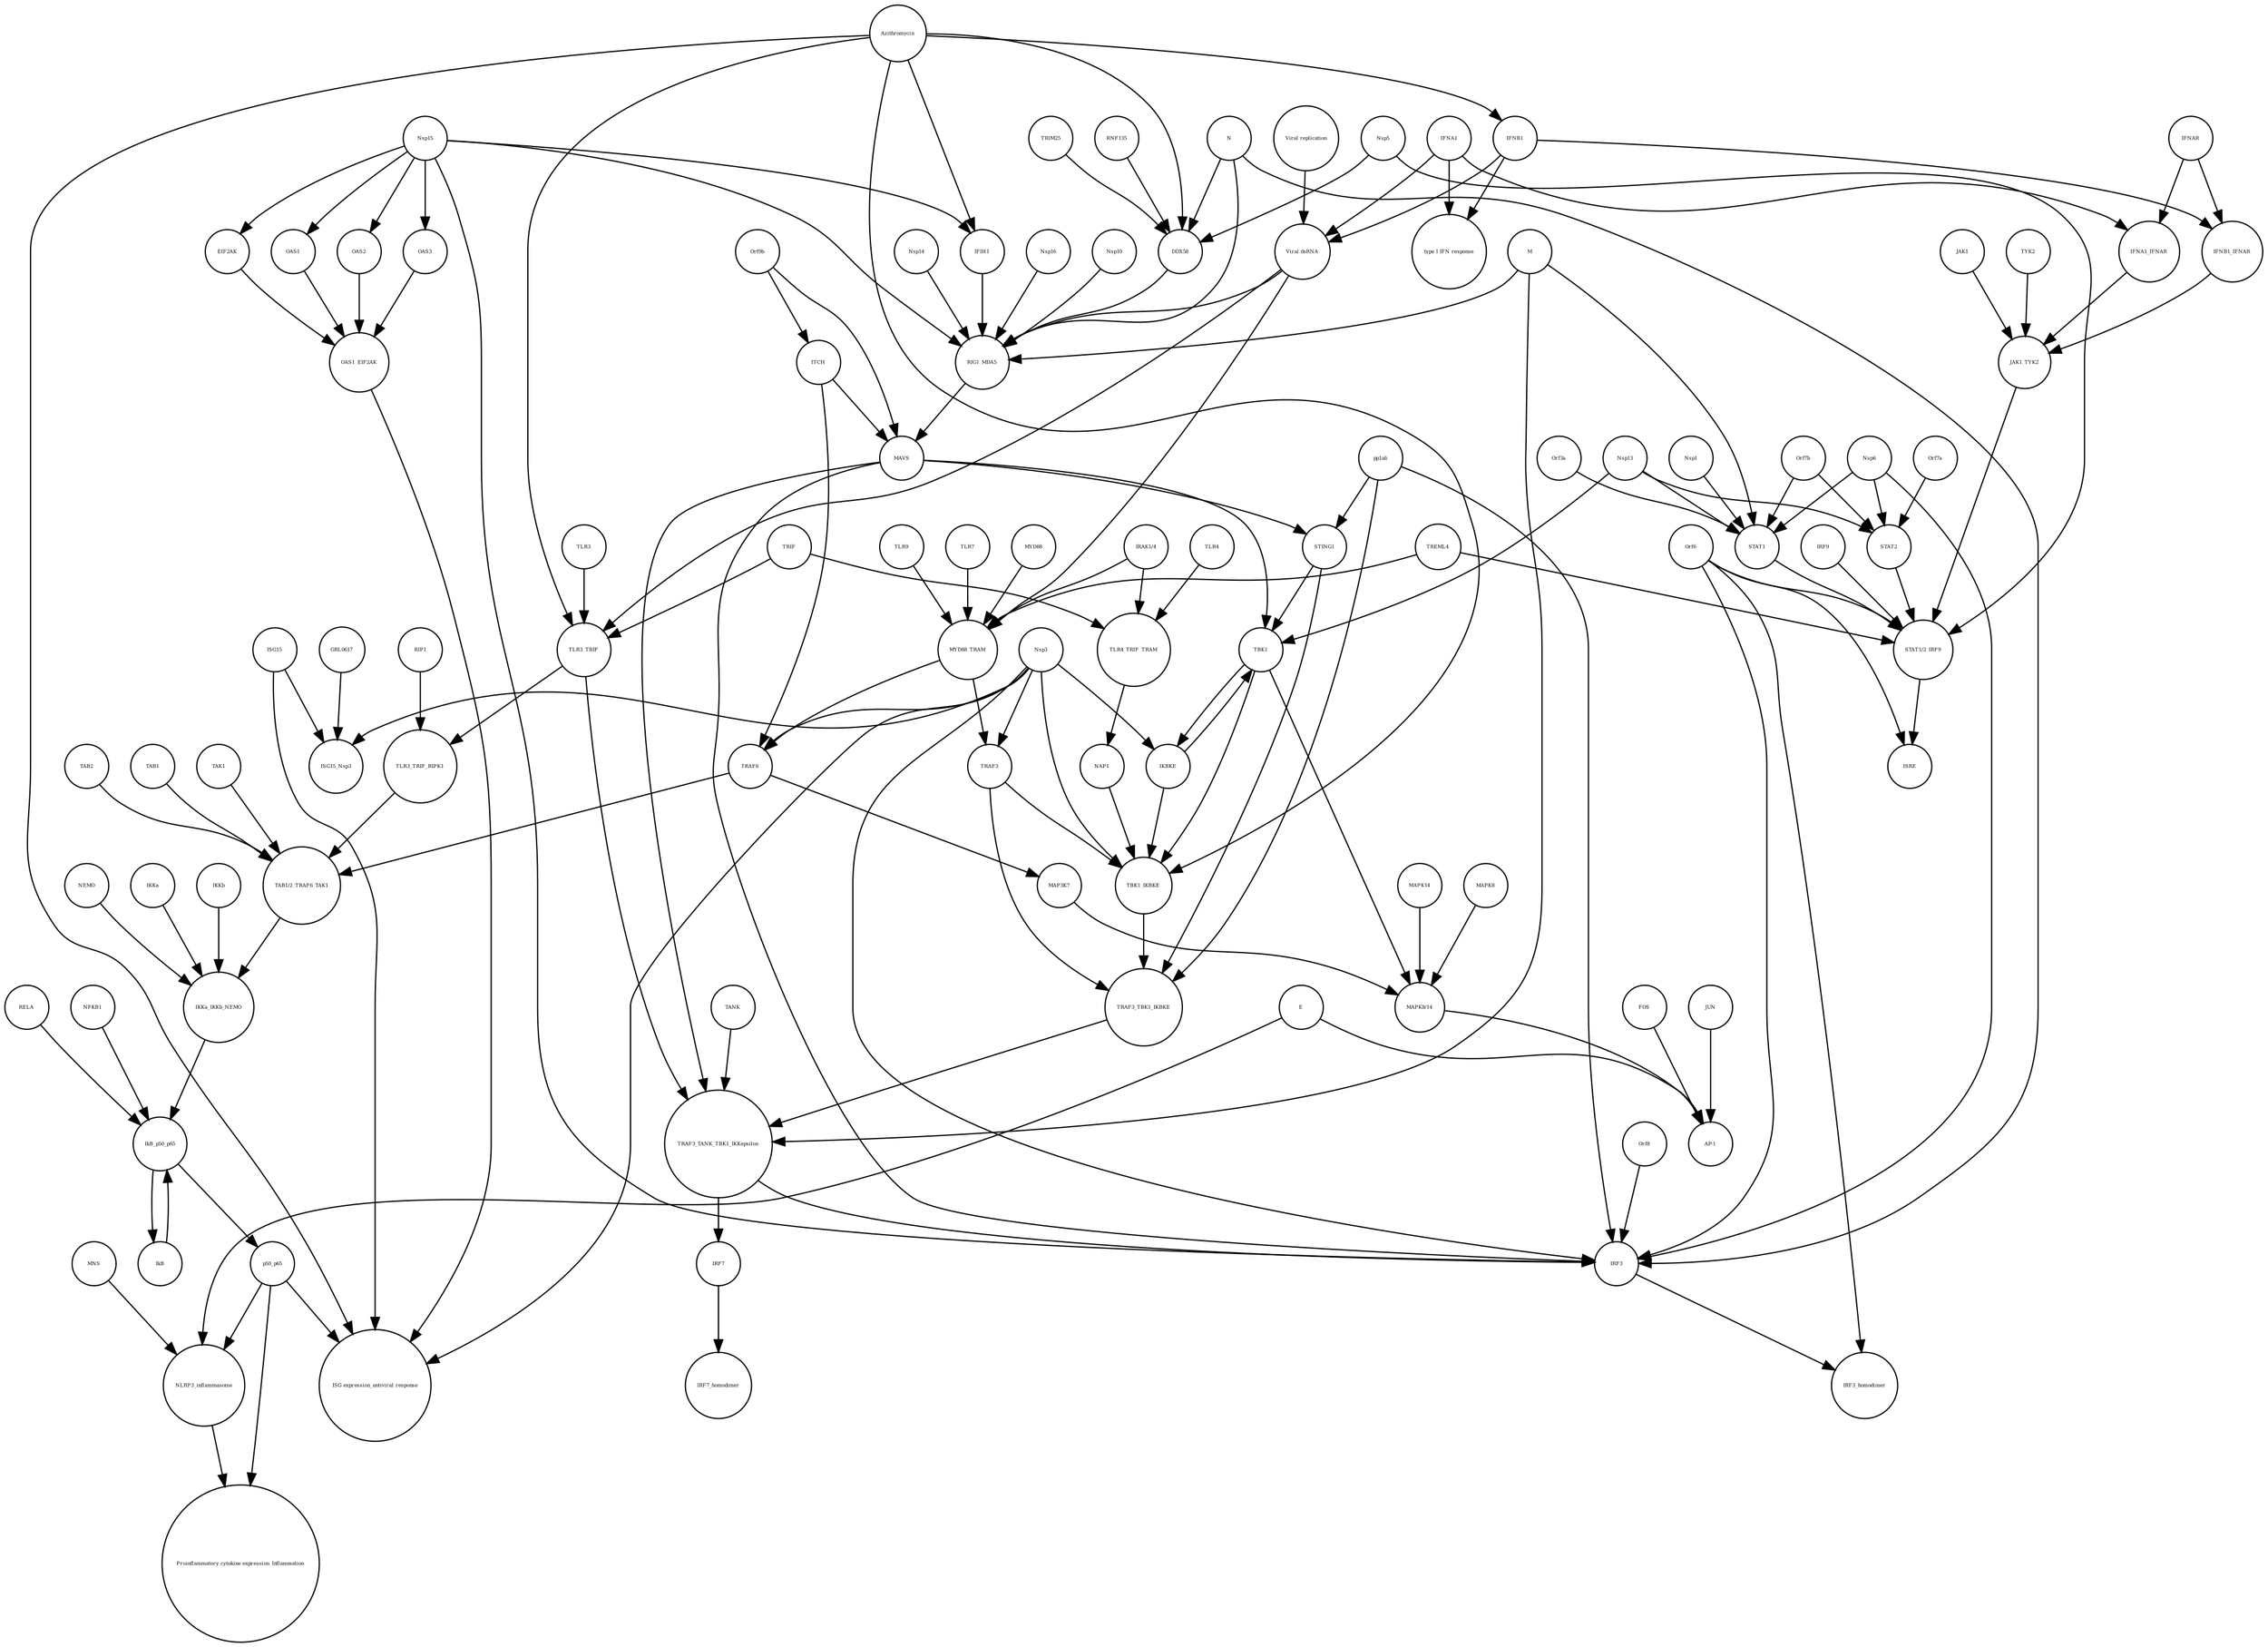 strict digraph  {
p50_p65 [annotation="", bipartite=0, cls=complex, fontsize=4, label=p50_p65, shape=circle];
"ISG expression_antiviral response" [annotation="urn_miriam_pubmed_31226023|urn_miriam_wikipathways_WP4868|urn_miriam_mesh_D007113", bipartite=0, cls=phenotype, fontsize=4, label="ISG expression_antiviral response", shape=circle];
OAS1_EIF2AK [annotation="", bipartite=0, cls=complex, fontsize=4, label=OAS1_EIF2AK, shape=circle];
Nsp3 [annotation="urn_miriam_pubmed_31226023|urn_miriam_wikipathways_WP4868|urn_miriam_ncbiprotein_YP_009725299", bipartite=0, cls=macromolecule, fontsize=4, label=Nsp3, shape=circle];
"Proinflammatory cytokine expression_Inflammation" [annotation=urn_miriam_mesh_D007249, bipartite=0, cls=phenotype, fontsize=4, label="Proinflammatory cytokine expression_Inflammation", shape=circle];
NLRP3_inflammasome [annotation="", bipartite=0, cls=complex, fontsize=4, label=NLRP3_inflammasome, shape=circle];
IFNA1 [annotation="urn_miriam_pubmed_31226023|urn_miriam_wikipathways_WP4868", bipartite=0, cls=macromolecule, fontsize=4, label=IFNA1, shape=circle];
"type I IFN response" [annotation="", bipartite=0, cls=phenotype, fontsize=4, label="type I IFN response", shape=circle];
IFNB1 [annotation="urn_miriam_pubmed_31226023|urn_miriam_wikipathways_WP4868", bipartite=0, cls=macromolecule, fontsize=4, label=IFNB1, shape=circle];
ISG15 [annotation="", bipartite=0, cls=macromolecule, fontsize=4, label=ISG15, shape=circle];
Azithromycin [annotation="urn_miriam_obo.chebi_CHEBI%3A2955", bipartite=0, cls="simple chemical", fontsize=4, label=Azithromycin, shape=circle];
IRF7_homodimer [annotation="", bipartite=0, cls=complex, fontsize=4, label=IRF7_homodimer, shape=circle];
DDX58 [annotation="urn_miriam_pubmed_31226023|urn_miriam_pubmed_19052324", bipartite=0, cls=macromolecule, fontsize=4, label=DDX58, shape=circle];
TANK [annotation="", bipartite=0, cls=macromolecule, fontsize=4, label=TANK, shape=circle];
"AP-1" [annotation="urn_miriam_pubmed_31226023|urn_miriam_wikipathways_WP4868", bipartite=0, cls=complex, fontsize=4, label="AP-1", shape=circle];
TRIM25 [annotation="", bipartite=0, cls=macromolecule, fontsize=4, label=TRIM25, shape=circle];
IFIH1 [annotation="", bipartite=0, cls=macromolecule, fontsize=4, label=IFIH1, shape=circle];
Nsp16 [annotation=urn_miriam_ncbiprotein_YP_009725309, bipartite=0, cls=macromolecule, fontsize=4, label=Nsp16, shape=circle];
Nsp1 [annotation="urn_miriam_pubmed_31226023|urn_miriam_ncbiprotein_YP_009725297", bipartite=0, cls=macromolecule, fontsize=4, label=Nsp1, shape=circle];
IkB [annotation="", bipartite=0, cls=macromolecule, fontsize=4, label=IkB, shape=circle];
Orf7a [annotation="urn_miriam_ncbiprotein_YP_009724395.1", bipartite=0, cls=macromolecule, fontsize=4, label=Orf7a, shape=circle];
Orf9b [annotation="urn_miriam_pubmed_31226023|urn_miriam_ncbiprotein_ABI96969|urn_miriam_uniprot_P0DTD2", bipartite=0, cls=macromolecule, fontsize=4, label=Orf9b, shape=circle];
TAK1 [annotation="", bipartite=0, cls=macromolecule, fontsize=4, label=TAK1, shape=circle];
RIP1 [annotation="", bipartite=0, cls=macromolecule, fontsize=4, label=RIP1, shape=circle];
JUN [annotation="urn_miriam_pubmed_31226023|urn_miriam_wikipathways_WP4868", bipartite=0, cls=macromolecule, fontsize=4, label=JUN, shape=circle];
IKKa [annotation="", bipartite=0, cls=macromolecule, fontsize=4, label=IKKa, shape=circle];
MAP3K7 [annotation="", bipartite=0, cls=macromolecule, fontsize=4, label=MAP3K7, shape=circle];
TAB2 [annotation="", bipartite=0, cls=macromolecule, fontsize=4, label=TAB2, shape=circle];
MAPK14 [annotation="urn_miriam_pubmed_31226023|urn_miriam_wikipathways_WP4868", bipartite=0, cls=macromolecule, fontsize=4, label=MAPK14, shape=circle];
GRL0617 [annotation=urn_miriam_wikipathways_WP4868, bipartite=0, cls="simple chemical", fontsize=4, label=GRL0617, shape=circle];
TRAF3 [annotation=urn_miriam_pubmed_31226023, bipartite=0, cls=macromolecule, fontsize=4, label=TRAF3, shape=circle];
MYD88_TRAM [annotation=urn_miriam_pubmed_31226023, bipartite=0, cls=complex, fontsize=4, label=MYD88_TRAM, shape=circle];
RNF135 [annotation="", bipartite=0, cls=macromolecule, fontsize=4, label=RNF135, shape=circle];
E [annotation="urn_miriam_pubmed_31226023|urn_miriam_ncbiprotein_BCD58755", bipartite=0, cls=macromolecule, fontsize=4, label=E, shape=circle];
TLR9 [annotation="", bipartite=0, cls=macromolecule, fontsize=4, label=TLR9, shape=circle];
TAB1 [annotation="", bipartite=0, cls=macromolecule, fontsize=4, label=TAB1, shape=circle];
TLR7 [annotation=urn_miriam_pubmed_31226023, bipartite=0, cls=macromolecule, fontsize=4, label=TLR7, shape=circle];
IRF3_homodimer [annotation="", bipartite=0, cls=complex, fontsize=4, label=IRF3_homodimer, shape=circle];
TLR3_TRIF [annotation="", bipartite=0, cls=complex, fontsize=4, label=TLR3_TRIF, shape=circle];
IKKb [annotation="", bipartite=0, cls=macromolecule, fontsize=4, label=IKKb, shape=circle];
Nsp10 [annotation=urn_miriam_ncbiprotein_YP_009725306, bipartite=0, cls=macromolecule, fontsize=4, label=Nsp10, shape=circle];
ITCH [annotation="", bipartite=0, cls=macromolecule, fontsize=4, label=ITCH, shape=circle];
TRIF [annotation="", bipartite=0, cls=macromolecule, fontsize=4, label=TRIF, shape=circle];
TRAF6 [annotation="urn_miriam_pubmed_31226023|urn_miriam_wikipathways_WP4868", bipartite=0, cls=macromolecule, fontsize=4, label=TRAF6, shape=circle];
Nsp5 [annotation=urn_miriam_ncbiprotein_YP_009725301, bipartite=0, cls=macromolecule, fontsize=4, label=Nsp5, shape=circle];
NEMO [annotation="", bipartite=0, cls=macromolecule, fontsize=4, label=NEMO, shape=circle];
Orf3a [annotation="urn_miriam_ncbiprotein_YP_009724391.1|urn_miriam_pubmed_32979938", bipartite=0, cls=macromolecule, fontsize=4, label=Orf3a, shape=circle];
IRF7 [annotation="", bipartite=0, cls=macromolecule, fontsize=4, label=IRF7, shape=circle];
RELA [annotation="", bipartite=0, cls=macromolecule, fontsize=4, label=RELA, shape=circle];
EIF2AK [annotation="", bipartite=0, cls=macromolecule, fontsize=4, label=EIF2AK, shape=circle];
"IRAK1/4" [annotation="", bipartite=0, cls=macromolecule, fontsize=4, label="IRAK1/4", shape=circle];
"STAT1/2_IRF9" [annotation="urn_miriam_pubmed_31226023|urn_miriam_wikipathways_WP4868", bipartite=0, cls=complex, fontsize=4, label="STAT1/2_IRF9", shape=circle];
NFKB1 [annotation="", bipartite=0, cls=macromolecule, fontsize=4, label=NFKB1, shape=circle];
ISG15_Nsp3 [annotation="", bipartite=0, cls=complex, fontsize=4, label=ISG15_Nsp3, shape=circle];
Orf8 [annotation="urn_miriam_ncbiprotein_YP_009724396.1", bipartite=0, cls=complex, fontsize=4, label=Orf8, shape=circle];
TLR3 [annotation="", bipartite=0, cls=macromolecule, fontsize=4, label=TLR3, shape=circle];
IKKa_IKKb_NEMO [annotation="", bipartite=0, cls=complex, fontsize=4, label=IKKa_IKKb_NEMO, shape=circle];
IRF3 [annotation="", bipartite=0, cls=macromolecule, fontsize=4, label=IRF3, shape=circle];
IkB_p50_p65 [annotation="", bipartite=0, cls=complex, fontsize=4, label=IkB_p50_p65, shape=circle];
TLR4 [annotation="", bipartite=0, cls=macromolecule, fontsize=4, label=TLR4, shape=circle];
MAPK8 [annotation="urn_miriam_pubmed_31226023|urn_miriam_wikipathways_WP4868", bipartite=0, cls=macromolecule, fontsize=4, label=MAPK8, shape=circle];
Nsp6 [annotation="urn_miriam_ncbiprotein_YP_009742613.1|urn_miriam_pubmed_32979938|urn_miriam_taxonomy_2697049", bipartite=0, cls=macromolecule, fontsize=4, label=Nsp6, shape=circle];
"Viral dsRNA" [annotation="urn_miriam_pubmed_31226023|urn_miriam_pubmed_19052324|urn_miriam_taxonomy_694009", bipartite=0, cls="nucleic acid feature", fontsize=4, label="Viral dsRNA", shape=circle];
IFNA1_IFNAR [annotation="urn_miriam_pubmed_31226023|urn_miriam_wikipathways_WP4868", bipartite=0, cls=complex, fontsize=4, label=IFNA1_IFNAR, shape=circle];
IKBKE [annotation="", bipartite=0, cls=macromolecule, fontsize=4, label=IKBKE, shape=circle];
TBK1 [annotation="urn_miriam_pubmed_31226023|urn_miriam_wikipathways_WP4868|urn_miriam_pubmed_24622840", bipartite=0, cls=macromolecule, fontsize=4, label=TBK1, shape=circle];
"Viral replication" [annotation="urn_miriam_pubmed_31226023|urn_miriam_pubmed_19052324|urn_miriam_mesh_D014779", bipartite=0, cls=phenotype, fontsize=4, label="Viral replication", shape=circle];
MYD88 [annotation="urn_miriam_pubmed_31226023|urn_miriam_wikipathways_WP4868", bipartite=0, cls=macromolecule, fontsize=4, label=MYD88, shape=circle];
pp1ab [annotation="urn_miriam_ncbiprotein_YP_009724389|urn_miriam_pubmed_24622840", bipartite=0, cls=macromolecule, fontsize=4, label=pp1ab, shape=circle];
IRF9 [annotation="urn_miriam_pubmed_31226023|urn_miriam_wikipathways_WP4868", bipartite=0, cls=macromolecule, fontsize=4, label=IRF9, shape=circle];
JAK1 [annotation="urn_miriam_pubmed_31226023|urn_miriam_wikipathways_WP4868", bipartite=0, cls=macromolecule, fontsize=4, label=JAK1, shape=circle];
FOS [annotation="urn_miriam_pubmed_31226023|urn_miriam_wikipathways_WP4868", bipartite=0, cls=macromolecule, fontsize=4, label=FOS, shape=circle];
M [annotation="urn_miriam_pubmed_31226023|urn_miriam_ncbiprotein_YP_009724393.1", bipartite=0, cls=macromolecule, fontsize=4, label=M, shape=circle];
NAP1 [annotation="", bipartite=0, cls=macromolecule, fontsize=4, label=NAP1, shape=circle];
OAS1 [annotation="", bipartite=0, cls=macromolecule, fontsize=4, label=OAS1, shape=circle];
TLR4_TRIF_TRAM [annotation="", bipartite=0, cls=complex, fontsize=4, label=TLR4_TRIF_TRAM, shape=circle];
OAS2 [annotation="", bipartite=0, cls=macromolecule, fontsize=4, label=OAS2, shape=circle];
OAS3 [annotation="", bipartite=0, cls=macromolecule, fontsize=4, label=OAS3, shape=circle];
TREML4 [annotation=urn_miriam_wikipathways_WP4868, bipartite=0, cls=macromolecule, fontsize=4, label=TREML4, shape=circle];
Orf6 [annotation="urn_miriam_pubmed_31226023|urn_miriam_ncbiprotein_YP_009724394.1", bipartite=0, cls=macromolecule, fontsize=4, label=Orf6, shape=circle];
TYK2 [annotation="urn_miriam_pubmed_31226023|urn_miriam_wikipathways_WP4868", bipartite=0, cls=macromolecule, fontsize=4, label=TYK2, shape=circle];
TRAF3_TBK1_IKBKE [annotation=urn_miriam_pubmed_24622840, bipartite=0, cls=complex, fontsize=4, label=TRAF3_TBK1_IKBKE, shape=circle];
TBK1_IKBKE [annotation="urn_miriam_pubmed_31226023|urn_miriam_wikipathways_WP4868|urn_miriam_pubmed_24622840", bipartite=0, cls=complex, fontsize=4, label=TBK1_IKBKE, shape=circle];
MNS [annotation="", bipartite=0, cls="simple chemical", fontsize=4, label=MNS, shape=circle];
ISRE [annotation="urn_miriam_pubmed_31226023|urn_miriam_wikipathways_WP4868", bipartite=0, cls=complex, fontsize=4, label=ISRE, shape=circle];
Orf7b [annotation="urn_miriam_ncbiprotein_YP_009725318.1", bipartite=0, cls=macromolecule, fontsize=4, label=Orf7b, shape=circle];
STING1 [annotation=urn_miriam_pubmed_24622840, bipartite=0, cls=macromolecule, fontsize=4, label=STING1, shape=circle];
JAK1_TYK2 [annotation="urn_miriam_pubmed_31226023|urn_miriam_wikipathways_WP4868", bipartite=0, cls=complex, fontsize=4, label=JAK1_TYK2, shape=circle];
Nsp13 [annotation="urn_miriam_uniprot_P0DTD1|urn_miriam_wikipathways_WP4868|urn_miriam_ncbiprotein_YP_009725308", bipartite=0, cls=macromolecule, fontsize=4, label=Nsp13, shape=circle];
TLR3_TRIF_RIPK1 [annotation="", bipartite=0, cls=complex, fontsize=4, label=TLR3_TRIF_RIPK1, shape=circle];
STAT2 [annotation="", bipartite=0, cls=macromolecule, fontsize=4, label=STAT2, shape=circle];
IFNAR [annotation="urn_miriam_pubmed_31226023|urn_miriam_wikipathways_WP4868", bipartite=0, cls=complex, fontsize=4, label=IFNAR, shape=circle];
Nsp14 [annotation=urn_miriam_ncbiprotein_YP_009725309, bipartite=0, cls=macromolecule, fontsize=4, label=Nsp14, shape=circle];
STAT1 [annotation="", bipartite=0, cls=macromolecule, fontsize=4, label=STAT1, shape=circle];
IFNB1_IFNAR [annotation="urn_miriam_pubmed_31226023|urn_miriam_wikipathways_WP4868", bipartite=0, cls=complex, fontsize=4, label=IFNB1_IFNAR, shape=circle];
"MAPK8/14" [annotation="urn_miriam_pubmed_31226023|urn_miriam_wikipathways_WP4868", bipartite=0, cls=complex, fontsize=4, label="MAPK8/14", shape=circle];
N [annotation="urn_miriam_pubmed_31226023|urn_miriam_ncbiprotein_BCD58761|urn_miriam_ncbiprotein_YP_009724397.2", bipartite=0, cls=macromolecule, fontsize=4, label=N, shape=circle];
Nsp15 [annotation="urn_miriam_pubmed_31226023|urn_miriam_ncbiprotein_YP_009725310", bipartite=0, cls=macromolecule, fontsize=4, label=Nsp15, shape=circle];
RIG1_MDA5 [annotation="urn_miriam_pubmed_31226023|urn_miriam_pubmed_19052324", bipartite=0, cls=complex, fontsize=4, label=RIG1_MDA5, shape=circle];
TRAF3_TANK_TBK1_IKKepsilon [annotation="", bipartite=0, cls=complex, fontsize=4, label=TRAF3_TANK_TBK1_IKKepsilon, shape=circle];
MAVS [annotation="", bipartite=0, cls=macromolecule, fontsize=4, label=MAVS, shape=circle];
"TAB1/2_TRAF6_TAK1" [annotation="", bipartite=0, cls=complex, fontsize=4, label="TAB1/2_TRAF6_TAK1", shape=circle];
p50_p65 -> "ISG expression_antiviral response"  [annotation="", interaction_type="necessary stimulation"];
p50_p65 -> "Proinflammatory cytokine expression_Inflammation"  [annotation="", interaction_type="necessary stimulation"];
p50_p65 -> NLRP3_inflammasome  [annotation="urn_miriam_pubmed_32133002|urn_miriam_taxonomy_694009|urn_miriam_pubmed_28531279|urn_miriam_pubmed_24265316", interaction_type=catalysis];
OAS1_EIF2AK -> "ISG expression_antiviral response"  [annotation="", interaction_type="necessary stimulation"];
Nsp3 -> "ISG expression_antiviral response"  [annotation="", interaction_type=inhibition];
Nsp3 -> TBK1_IKBKE  [annotation="urn_miriam_pubmed_31226023|urn_miriam_taxonomy_694009|urn_miriam_pubmed_19380580|urn_miriam_pubmed_33348292|urn_miriam_taxonomy_2697049", interaction_type=inhibition];
Nsp3 -> ISG15_Nsp3  [annotation="", interaction_type=production];
Nsp3 -> TRAF6  [annotation="urn_miriam_pubmed_31226023|urn_miriam_taxonomy_694009|urn_miriam_pubmed_25135833|urn_miriam_pubmed_18089727", interaction_type=inhibition];
Nsp3 -> TRAF3  [annotation="urn_miriam_pubmed_31226023|urn_miriam_taxonomy_694009|urn_miriam_pubmed_18089727", interaction_type=inhibition];
Nsp3 -> IRF3  [annotation="urn_miriam_pubmed_14679297|urn_miriam_pubmed_17108024|urn_miriam_pubmed_24622840|urn_miriam_pubmed_25481026|urn_miriam_pubmed_25636800|urn_miriam_pubmed_29294448|urn_miriam_pubmed_17761676|urn_miriam_pubmed_18440553|urn_miriam_pubmed_31226023|urn_miriam_taxonomy_694009|urn_miriam_pubmed_33337934|urn_miriam_taxonomy_2697049|urn_miriam_pubmed_32979938", interaction_type=inhibition];
Nsp3 -> IKBKE  [annotation="urn_miriam_pubmed_18353649|urn_miriam_pubmed_25636800|urn_miriam_pubmed_31226023|urn_miriam_taxonomy_694009", interaction_type=inhibition];
NLRP3_inflammasome -> "Proinflammatory cytokine expression_Inflammation"  [annotation="", interaction_type="necessary stimulation"];
IFNA1 -> "type I IFN response"  [annotation="", interaction_type="necessary stimulation"];
IFNA1 -> "Viral dsRNA"  [annotation="urn_miriam_pubmed_31226023|urn_miriam_taxonomy_2697049|urn_miriam_pubmed_32665127", interaction_type=inhibition];
IFNA1 -> IFNA1_IFNAR  [annotation="", interaction_type=production];
IFNB1 -> "type I IFN response"  [annotation="", interaction_type="necessary stimulation"];
IFNB1 -> "Viral dsRNA"  [annotation="urn_miriam_pubmed_31226023|urn_miriam_taxonomy_2697049|urn_miriam_pubmed_32665127", interaction_type=inhibition];
IFNB1 -> IFNB1_IFNAR  [annotation="", interaction_type=production];
ISG15 -> "ISG expression_antiviral response"  [annotation="", interaction_type="necessary stimulation"];
ISG15 -> ISG15_Nsp3  [annotation="", interaction_type=production];
Azithromycin -> "ISG expression_antiviral response"  [annotation="", interaction_type="necessary stimulation"];
Azithromycin -> TBK1_IKBKE  [annotation="urn_miriam_pubmed_31226023|urn_miriam_taxonomy_694009|urn_miriam_pubmed_19380580|urn_miriam_pubmed_33348292|urn_miriam_taxonomy_2697049", interaction_type=catalysis];
Azithromycin -> TLR3_TRIF  [annotation="urn_miriam_pubmed_33348292|urn_miriam_taxonomy_2697049", interaction_type=catalysis];
Azithromycin -> IFNB1  [annotation="urn_miriam_pubmed_31226023|urn_miriam_pubmed_33348292|urn_miriam_taxonomy_2697049", interaction_type=catalysis];
Azithromycin -> IFIH1  [annotation="urn_miriam_pubmed_28158275|urn_miriam_taxonomy_694009|urn_miriam_pubmed_33348292|urn_miriam_taxonomy_2697049", interaction_type=catalysis];
Azithromycin -> DDX58  [annotation="urn_miriam_pubmed_25581309|urn_miriam_pubmed_28148787|urn_miriam_taxonomy_694009|urn_miriam_pubmed_33024073|urn_miriam_taxonomy_2697049|urn_miriam_pubmed_33348292", interaction_type=catalysis];
DDX58 -> RIG1_MDA5  [annotation="", interaction_type=production];
TANK -> TRAF3_TANK_TBK1_IKKepsilon  [annotation="", interaction_type=production];
TRIM25 -> DDX58  [annotation="urn_miriam_pubmed_25581309|urn_miriam_pubmed_28148787|urn_miriam_taxonomy_694009|urn_miriam_pubmed_33024073|urn_miriam_taxonomy_2697049|urn_miriam_pubmed_33348292", interaction_type=catalysis];
IFIH1 -> RIG1_MDA5  [annotation="", interaction_type=production];
Nsp16 -> RIG1_MDA5  [annotation="urn_miriam_pubmed_19052324|urn_miriam_pubmed_31226023|urn_miriam_taxonomy_694009|urn_miriam_pubmed_32726355|urn_miriam_taxonomy_2697049", interaction_type=inhibition];
Nsp1 -> STAT1  [annotation="urn_miriam_pubmed_32979938|urn_miriam_taxonomy_2697049", interaction_type=inhibition];
IkB -> IkB_p50_p65  [annotation="", interaction_type=production];
Orf7a -> STAT2  [annotation="urn_miriam_pubmed_32979938|urn_miriam_taxonomy_2697049", interaction_type=inhibition];
Orf9b -> MAVS  [annotation="urn_miriam_pubmed_19052324|urn_miriam_pubmed_25135833|urn_miriam_pubmed_31226023|urn_miriam_taxonomy_694009", interaction_type=inhibition];
Orf9b -> ITCH  [annotation="urn_miriam_pubmed_25135833|urn_miriam_taxonomy_694009", interaction_type=catalysis];
TAK1 -> "TAB1/2_TRAF6_TAK1"  [annotation="", interaction_type=production];
RIP1 -> TLR3_TRIF_RIPK1  [annotation="", interaction_type=production];
JUN -> "AP-1"  [annotation="", interaction_type=production];
IKKa -> IKKa_IKKb_NEMO  [annotation="", interaction_type=production];
MAP3K7 -> "MAPK8/14"  [annotation=urn_miriam_pubmed_31226023, interaction_type=catalysis];
TAB2 -> "TAB1/2_TRAF6_TAK1"  [annotation="", interaction_type=production];
MAPK14 -> "MAPK8/14"  [annotation="", interaction_type=production];
GRL0617 -> ISG15_Nsp3  [annotation="urn_miriam_pubmed_33473130|urn_miriam_taxonomy_2697049", interaction_type=inhibition];
TRAF3 -> TBK1_IKBKE  [annotation="urn_miriam_pubmed_31226023|urn_miriam_taxonomy_694009|urn_miriam_pubmed_19380580|urn_miriam_pubmed_33348292|urn_miriam_taxonomy_2697049", interaction_type=catalysis];
TRAF3 -> TRAF3_TBK1_IKBKE  [annotation="", interaction_type=production];
MYD88_TRAM -> TRAF6  [annotation="urn_miriam_pubmed_31226023|urn_miriam_taxonomy_694009|urn_miriam_pubmed_25135833|urn_miriam_pubmed_18089727", interaction_type=catalysis];
MYD88_TRAM -> TRAF3  [annotation="urn_miriam_pubmed_31226023|urn_miriam_taxonomy_694009|urn_miriam_pubmed_18089727", interaction_type=catalysis];
RNF135 -> DDX58  [annotation="urn_miriam_pubmed_25581309|urn_miriam_pubmed_28148787|urn_miriam_taxonomy_694009|urn_miriam_pubmed_33024073|urn_miriam_taxonomy_2697049|urn_miriam_pubmed_33348292", interaction_type=catalysis];
E -> "AP-1"  [annotation="urn_miriam_pubmed_31226023|urn_miriam_taxonomy_694009", interaction_type=catalysis];
E -> NLRP3_inflammasome  [annotation="urn_miriam_pubmed_32133002|urn_miriam_taxonomy_694009|urn_miriam_pubmed_28531279|urn_miriam_pubmed_24265316", interaction_type=catalysis];
TLR9 -> MYD88_TRAM  [annotation="urn_miriam_pubmed_31226023|urn_miriam_pubmed_18089727", interaction_type=catalysis];
TAB1 -> "TAB1/2_TRAF6_TAK1"  [annotation="", interaction_type=production];
TLR7 -> MYD88_TRAM  [annotation="urn_miriam_pubmed_31226023|urn_miriam_pubmed_18089727", interaction_type=catalysis];
TLR3_TRIF -> TRAF3_TANK_TBK1_IKKepsilon  [annotation="urn_miriam_pubmed_19380580|urn_miriam_taxonomy_694009|urn_miriam_pubmed_18089727|urn_miriam_pubmed_33037393|urn_miriam_taxonomy_2697049", interaction_type=catalysis];
TLR3_TRIF -> TLR3_TRIF_RIPK1  [annotation="", interaction_type=production];
IKKb -> IKKa_IKKb_NEMO  [annotation="", interaction_type=production];
Nsp10 -> RIG1_MDA5  [annotation="urn_miriam_pubmed_19052324|urn_miriam_pubmed_31226023|urn_miriam_taxonomy_694009|urn_miriam_pubmed_32726355|urn_miriam_taxonomy_2697049", interaction_type=inhibition];
ITCH -> MAVS  [annotation="urn_miriam_pubmed_19052324|urn_miriam_pubmed_25135833|urn_miriam_pubmed_31226023|urn_miriam_taxonomy_694009", interaction_type=inhibition];
ITCH -> TRAF6  [annotation="urn_miriam_pubmed_31226023|urn_miriam_taxonomy_694009|urn_miriam_pubmed_25135833|urn_miriam_pubmed_18089727", interaction_type=inhibition];
TRIF -> TLR3_TRIF  [annotation="", interaction_type=production];
TRIF -> TLR4_TRIF_TRAM  [annotation="", interaction_type=production];
TRAF6 -> MAP3K7  [annotation=urn_miriam_pubmed_31226023, interaction_type=catalysis];
TRAF6 -> "TAB1/2_TRAF6_TAK1"  [annotation="", interaction_type=production];
Nsp5 -> "STAT1/2_IRF9"  [annotation="urn_miriam_pubmed_31226023|urn_miriam_taxonomy_694009|urn_miriam_pubmed_33024073", interaction_type=inhibition];
Nsp5 -> DDX58  [annotation="urn_miriam_pubmed_25581309|urn_miriam_pubmed_28148787|urn_miriam_taxonomy_694009|urn_miriam_pubmed_33024073|urn_miriam_taxonomy_2697049|urn_miriam_pubmed_33348292", interaction_type=inhibition];
NEMO -> IKKa_IKKb_NEMO  [annotation="", interaction_type=production];
Orf3a -> STAT1  [annotation="urn_miriam_pubmed_32979938|urn_miriam_taxonomy_2697049", interaction_type=inhibition];
IRF7 -> IRF7_homodimer  [annotation="", interaction_type=production];
RELA -> IkB_p50_p65  [annotation="", interaction_type=production];
EIF2AK -> OAS1_EIF2AK  [annotation="", interaction_type=production];
"IRAK1/4" -> MYD88_TRAM  [annotation="", interaction_type=production];
"IRAK1/4" -> TLR4_TRIF_TRAM  [annotation="", interaction_type=production];
"STAT1/2_IRF9" -> ISRE  [annotation="", interaction_type=production];
NFKB1 -> IkB_p50_p65  [annotation="", interaction_type=production];
Orf8 -> IRF3  [annotation="urn_miriam_pubmed_14679297|urn_miriam_pubmed_17108024|urn_miriam_pubmed_24622840|urn_miriam_pubmed_25481026|urn_miriam_pubmed_25636800|urn_miriam_pubmed_29294448|urn_miriam_pubmed_17761676|urn_miriam_pubmed_18440553|urn_miriam_pubmed_31226023|urn_miriam_taxonomy_694009|urn_miriam_pubmed_33337934|urn_miriam_taxonomy_2697049|urn_miriam_pubmed_32979938", interaction_type=inhibition];
TLR3 -> TLR3_TRIF  [annotation="", interaction_type=production];
IKKa_IKKb_NEMO -> IkB_p50_p65  [annotation="", interaction_type=catalysis];
IRF3 -> IRF3_homodimer  [annotation="", interaction_type=production];
IkB_p50_p65 -> p50_p65  [annotation="", interaction_type=production];
IkB_p50_p65 -> IkB  [annotation="", interaction_type=production];
TLR4 -> TLR4_TRIF_TRAM  [annotation="", interaction_type=production];
MAPK8 -> "MAPK8/14"  [annotation="", interaction_type=production];
Nsp6 -> IRF3  [annotation="urn_miriam_pubmed_14679297|urn_miriam_pubmed_17108024|urn_miriam_pubmed_24622840|urn_miriam_pubmed_25481026|urn_miriam_pubmed_25636800|urn_miriam_pubmed_29294448|urn_miriam_pubmed_17761676|urn_miriam_pubmed_18440553|urn_miriam_pubmed_31226023|urn_miriam_taxonomy_694009|urn_miriam_pubmed_33337934|urn_miriam_taxonomy_2697049|urn_miriam_pubmed_32979938", interaction_type=inhibition];
Nsp6 -> STAT2  [annotation="urn_miriam_pubmed_32979938|urn_miriam_taxonomy_2697049", interaction_type=inhibition];
Nsp6 -> STAT1  [annotation="urn_miriam_pubmed_32979938|urn_miriam_taxonomy_2697049", interaction_type=inhibition];
"Viral dsRNA" -> RIG1_MDA5  [annotation="urn_miriam_pubmed_19052324|urn_miriam_pubmed_31226023|urn_miriam_taxonomy_694009|urn_miriam_pubmed_32726355|urn_miriam_taxonomy_2697049", interaction_type=catalysis];
"Viral dsRNA" -> MYD88_TRAM  [annotation="urn_miriam_pubmed_31226023|urn_miriam_pubmed_18089727", interaction_type="necessary stimulation"];
"Viral dsRNA" -> TLR3_TRIF  [annotation="urn_miriam_pubmed_33348292|urn_miriam_taxonomy_2697049", interaction_type="necessary stimulation"];
IFNA1_IFNAR -> JAK1_TYK2  [annotation=urn_miriam_pubmed_31226023, interaction_type=catalysis];
IKBKE -> TBK1_IKBKE  [annotation="", interaction_type=production];
IKBKE -> TBK1  [annotation="urn_miriam_pubmed_24622840|urn_miriam_pubmed_25636800|urn_miriam_pubmed_26631542|urn_miriam_pubmed_32979938|urn_miriam_pubmed_33337934|urn_miriam_pubmed_32733001|urn_miriam_taxonomy_2697049", interaction_type=catalysis];
TBK1 -> "MAPK8/14"  [annotation=urn_miriam_pubmed_31226023, interaction_type=catalysis];
TBK1 -> TBK1_IKBKE  [annotation="", interaction_type=production];
TBK1 -> IKBKE  [annotation="urn_miriam_pubmed_18353649|urn_miriam_pubmed_25636800|urn_miriam_pubmed_31226023|urn_miriam_taxonomy_694009", interaction_type=catalysis];
"Viral replication" -> "Viral dsRNA"  [annotation="urn_miriam_pubmed_31226023|urn_miriam_taxonomy_2697049|urn_miriam_pubmed_32665127", interaction_type="necessary stimulation"];
MYD88 -> MYD88_TRAM  [annotation="", interaction_type=production];
pp1ab -> IRF3  [annotation="urn_miriam_pubmed_14679297|urn_miriam_pubmed_17108024|urn_miriam_pubmed_24622840|urn_miriam_pubmed_25481026|urn_miriam_pubmed_25636800|urn_miriam_pubmed_29294448|urn_miriam_pubmed_17761676|urn_miriam_pubmed_18440553|urn_miriam_pubmed_31226023|urn_miriam_taxonomy_694009|urn_miriam_pubmed_33337934|urn_miriam_taxonomy_2697049|urn_miriam_pubmed_32979938", interaction_type=inhibition];
pp1ab -> TRAF3_TBK1_IKBKE  [annotation="urn_miriam_pubmed_24622840|urn_miriam_taxonomy_694009", interaction_type=inhibition];
pp1ab -> STING1  [annotation="urn_miriam_pubmed_22312431|urn_miriam_pubmed_24622840|urn_miriam_taxonomy_694009", interaction_type=inhibition];
IRF9 -> "STAT1/2_IRF9"  [annotation="", interaction_type=production];
JAK1 -> JAK1_TYK2  [annotation="", interaction_type=production];
FOS -> "AP-1"  [annotation="", interaction_type=production];
M -> TRAF3_TANK_TBK1_IKKepsilon  [annotation="urn_miriam_pubmed_19380580|urn_miriam_taxonomy_694009|urn_miriam_pubmed_18089727|urn_miriam_pubmed_33037393|urn_miriam_taxonomy_2697049", interaction_type=inhibition];
M -> RIG1_MDA5  [annotation="urn_miriam_pubmed_19052324|urn_miriam_pubmed_31226023|urn_miriam_taxonomy_694009|urn_miriam_pubmed_32726355|urn_miriam_taxonomy_2697049", interaction_type=inhibition];
M -> STAT1  [annotation="urn_miriam_pubmed_32979938|urn_miriam_taxonomy_2697049", interaction_type=inhibition];
NAP1 -> TBK1_IKBKE  [annotation="urn_miriam_pubmed_31226023|urn_miriam_taxonomy_694009|urn_miriam_pubmed_19380580|urn_miriam_pubmed_33348292|urn_miriam_taxonomy_2697049", interaction_type=catalysis];
OAS1 -> OAS1_EIF2AK  [annotation="", interaction_type=production];
TLR4_TRIF_TRAM -> NAP1  [annotation="", interaction_type=catalysis];
OAS2 -> OAS1_EIF2AK  [annotation="", interaction_type=production];
OAS3 -> OAS1_EIF2AK  [annotation="", interaction_type=production];
TREML4 -> "STAT1/2_IRF9"  [annotation="urn_miriam_pubmed_31226023|urn_miriam_taxonomy_694009|urn_miriam_pubmed_33024073", interaction_type=catalysis];
TREML4 -> MYD88_TRAM  [annotation="urn_miriam_pubmed_31226023|urn_miriam_pubmed_18089727", interaction_type=catalysis];
Orf6 -> ISRE  [annotation="urn_miriam_pubmed_32979938|urn_miriam_taxonomy_2697049", interaction_type=inhibition];
Orf6 -> "STAT1/2_IRF9"  [annotation="urn_miriam_pubmed_31226023|urn_miriam_taxonomy_694009|urn_miriam_pubmed_33024073", interaction_type=inhibition];
Orf6 -> IRF3  [annotation="urn_miriam_pubmed_14679297|urn_miriam_pubmed_17108024|urn_miriam_pubmed_24622840|urn_miriam_pubmed_25481026|urn_miriam_pubmed_25636800|urn_miriam_pubmed_29294448|urn_miriam_pubmed_17761676|urn_miriam_pubmed_18440553|urn_miriam_pubmed_31226023|urn_miriam_taxonomy_694009|urn_miriam_pubmed_33337934|urn_miriam_taxonomy_2697049|urn_miriam_pubmed_32979938", interaction_type=inhibition];
Orf6 -> IRF3_homodimer  [annotation="urn_miriam_pubmed_32979938|urn_miriam_taxonomy_2697049", interaction_type=inhibition];
TYK2 -> JAK1_TYK2  [annotation="", interaction_type=production];
TRAF3_TBK1_IKBKE -> TRAF3_TANK_TBK1_IKKepsilon  [annotation="", interaction_type=production];
TBK1_IKBKE -> TRAF3_TBK1_IKBKE  [annotation="", interaction_type=production];
MNS -> NLRP3_inflammasome  [annotation="urn_miriam_pubmed_32133002|urn_miriam_taxonomy_694009|urn_miriam_pubmed_28531279|urn_miriam_pubmed_24265316", interaction_type=inhibition];
Orf7b -> STAT2  [annotation="urn_miriam_pubmed_32979938|urn_miriam_taxonomy_2697049", interaction_type=inhibition];
Orf7b -> STAT1  [annotation="urn_miriam_pubmed_32979938|urn_miriam_taxonomy_2697049", interaction_type=inhibition];
STING1 -> TBK1  [annotation="urn_miriam_pubmed_24622840|urn_miriam_pubmed_25636800|urn_miriam_pubmed_26631542|urn_miriam_pubmed_32979938|urn_miriam_pubmed_33337934|urn_miriam_pubmed_32733001|urn_miriam_taxonomy_2697049", interaction_type=catalysis];
STING1 -> TRAF3_TBK1_IKBKE  [annotation="urn_miriam_pubmed_24622840|urn_miriam_taxonomy_694009", interaction_type=catalysis];
JAK1_TYK2 -> "STAT1/2_IRF9"  [annotation="urn_miriam_pubmed_31226023|urn_miriam_taxonomy_694009|urn_miriam_pubmed_33024073", interaction_type=catalysis];
Nsp13 -> TBK1  [annotation="urn_miriam_pubmed_24622840|urn_miriam_pubmed_25636800|urn_miriam_pubmed_26631542|urn_miriam_pubmed_32979938|urn_miriam_pubmed_33337934|urn_miriam_pubmed_32733001|urn_miriam_taxonomy_2697049", interaction_type=inhibition];
Nsp13 -> STAT2  [annotation="urn_miriam_pubmed_32979938|urn_miriam_taxonomy_2697049", interaction_type=inhibition];
Nsp13 -> STAT1  [annotation="urn_miriam_pubmed_32979938|urn_miriam_taxonomy_2697049", interaction_type=inhibition];
TLR3_TRIF_RIPK1 -> "TAB1/2_TRAF6_TAK1"  [annotation="", interaction_type=catalysis];
STAT2 -> "STAT1/2_IRF9"  [annotation="", interaction_type=production];
IFNAR -> IFNA1_IFNAR  [annotation="", interaction_type=production];
IFNAR -> IFNB1_IFNAR  [annotation="", interaction_type=production];
Nsp14 -> RIG1_MDA5  [annotation="urn_miriam_pubmed_19052324|urn_miriam_pubmed_31226023|urn_miriam_taxonomy_694009|urn_miriam_pubmed_32726355|urn_miriam_taxonomy_2697049", interaction_type=inhibition];
STAT1 -> "STAT1/2_IRF9"  [annotation="", interaction_type=production];
IFNB1_IFNAR -> JAK1_TYK2  [annotation=urn_miriam_pubmed_31226023, interaction_type=catalysis];
"MAPK8/14" -> "AP-1"  [annotation="urn_miriam_pubmed_31226023|urn_miriam_taxonomy_694009", interaction_type=catalysis];
N -> DDX58  [annotation="urn_miriam_pubmed_25581309|urn_miriam_pubmed_28148787|urn_miriam_taxonomy_694009|urn_miriam_pubmed_33024073|urn_miriam_taxonomy_2697049|urn_miriam_pubmed_33348292", interaction_type=inhibition];
N -> RIG1_MDA5  [annotation="urn_miriam_pubmed_19052324|urn_miriam_pubmed_31226023|urn_miriam_taxonomy_694009|urn_miriam_pubmed_32726355|urn_miriam_taxonomy_2697049", interaction_type=inhibition];
N -> IRF3  [annotation="urn_miriam_pubmed_14679297|urn_miriam_pubmed_17108024|urn_miriam_pubmed_24622840|urn_miriam_pubmed_25481026|urn_miriam_pubmed_25636800|urn_miriam_pubmed_29294448|urn_miriam_pubmed_17761676|urn_miriam_pubmed_18440553|urn_miriam_pubmed_31226023|urn_miriam_taxonomy_694009|urn_miriam_pubmed_33337934|urn_miriam_taxonomy_2697049|urn_miriam_pubmed_32979938", interaction_type=inhibition];
Nsp15 -> EIF2AK  [annotation="urn_miriam_pubmed_31226023|urn_miriam_taxonomy_694009", interaction_type=inhibition];
Nsp15 -> IFIH1  [annotation="urn_miriam_pubmed_28158275|urn_miriam_taxonomy_694009|urn_miriam_pubmed_33348292|urn_miriam_taxonomy_2697049", interaction_type=inhibition];
Nsp15 -> OAS3  [annotation="urn_miriam_pubmed_31226023|urn_miriam_taxonomy_694009", interaction_type=inhibition];
Nsp15 -> OAS1  [annotation="urn_miriam_pubmed_31226023|urn_miriam_taxonomy_694009", interaction_type=inhibition];
Nsp15 -> RIG1_MDA5  [annotation="urn_miriam_pubmed_19052324|urn_miriam_pubmed_31226023|urn_miriam_taxonomy_694009|urn_miriam_pubmed_32726355|urn_miriam_taxonomy_2697049", interaction_type=inhibition];
Nsp15 -> IRF3  [annotation="urn_miriam_pubmed_14679297|urn_miriam_pubmed_17108024|urn_miriam_pubmed_24622840|urn_miriam_pubmed_25481026|urn_miriam_pubmed_25636800|urn_miriam_pubmed_29294448|urn_miriam_pubmed_17761676|urn_miriam_pubmed_18440553|urn_miriam_pubmed_31226023|urn_miriam_taxonomy_694009|urn_miriam_pubmed_33337934|urn_miriam_taxonomy_2697049|urn_miriam_pubmed_32979938", interaction_type=inhibition];
Nsp15 -> OAS2  [annotation="urn_miriam_pubmed_31226023|urn_miriam_taxonomy_694009", interaction_type=inhibition];
RIG1_MDA5 -> MAVS  [annotation="urn_miriam_pubmed_19052324|urn_miriam_pubmed_25135833|urn_miriam_pubmed_31226023|urn_miriam_taxonomy_694009", interaction_type=catalysis];
TRAF3_TANK_TBK1_IKKepsilon -> IRF3  [annotation="urn_miriam_pubmed_14679297|urn_miriam_pubmed_17108024|urn_miriam_pubmed_24622840|urn_miriam_pubmed_25481026|urn_miriam_pubmed_25636800|urn_miriam_pubmed_29294448|urn_miriam_pubmed_17761676|urn_miriam_pubmed_18440553|urn_miriam_pubmed_31226023|urn_miriam_taxonomy_694009|urn_miriam_pubmed_33337934|urn_miriam_taxonomy_2697049|urn_miriam_pubmed_32979938", interaction_type=catalysis];
TRAF3_TANK_TBK1_IKKepsilon -> IRF7  [annotation=urn_miriam_pubmed_19380580, interaction_type=catalysis];
MAVS -> TBK1  [annotation="urn_miriam_pubmed_24622840|urn_miriam_pubmed_25636800|urn_miriam_pubmed_26631542|urn_miriam_pubmed_32979938|urn_miriam_pubmed_33337934|urn_miriam_pubmed_32733001|urn_miriam_taxonomy_2697049", interaction_type=catalysis];
MAVS -> TRAF3_TANK_TBK1_IKKepsilon  [annotation="urn_miriam_pubmed_19380580|urn_miriam_taxonomy_694009|urn_miriam_pubmed_18089727|urn_miriam_pubmed_33037393|urn_miriam_taxonomy_2697049", interaction_type=catalysis];
MAVS -> STING1  [annotation="urn_miriam_pubmed_22312431|urn_miriam_pubmed_24622840|urn_miriam_taxonomy_694009", interaction_type=catalysis];
MAVS -> IRF3  [annotation="urn_miriam_pubmed_14679297|urn_miriam_pubmed_17108024|urn_miriam_pubmed_24622840|urn_miriam_pubmed_25481026|urn_miriam_pubmed_25636800|urn_miriam_pubmed_29294448|urn_miriam_pubmed_17761676|urn_miriam_pubmed_18440553|urn_miriam_pubmed_31226023|urn_miriam_taxonomy_694009|urn_miriam_pubmed_33337934|urn_miriam_taxonomy_2697049|urn_miriam_pubmed_32979938", interaction_type=catalysis];
"TAB1/2_TRAF6_TAK1" -> IKKa_IKKb_NEMO  [annotation="urn_miriam_pubmed_31426357|urn_miriam_pubmed_33139913", interaction_type=catalysis];
}
